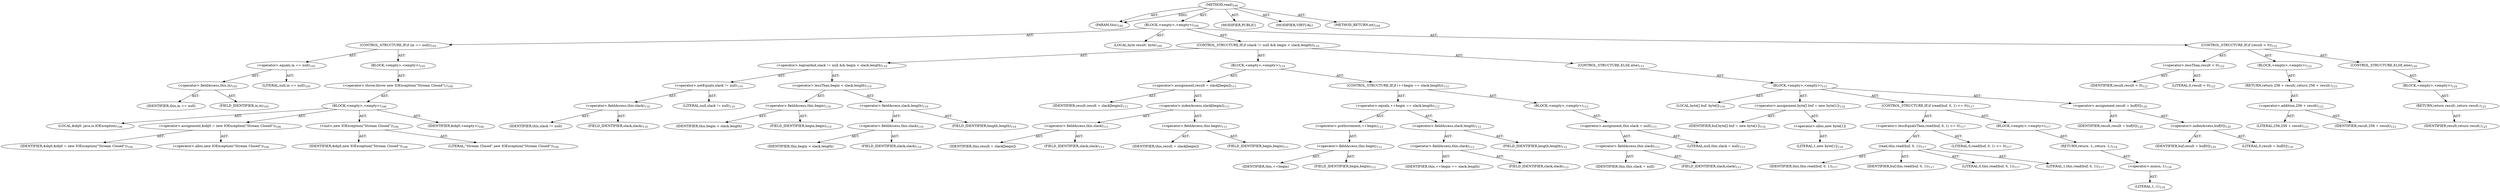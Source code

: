 digraph "read" {  
"111669149698" [label = <(METHOD,read)<SUB>104</SUB>> ]
"115964116992" [label = <(PARAM,this)<SUB>104</SUB>> ]
"25769803778" [label = <(BLOCK,&lt;empty&gt;,&lt;empty&gt;)<SUB>104</SUB>> ]
"47244640256" [label = <(CONTROL_STRUCTURE,IF,if (in == null))<SUB>105</SUB>> ]
"30064771084" [label = <(&lt;operator&gt;.equals,in == null)<SUB>105</SUB>> ]
"30064771085" [label = <(&lt;operator&gt;.fieldAccess,this.in)<SUB>105</SUB>> ]
"68719476745" [label = <(IDENTIFIER,this,in == null)> ]
"55834574853" [label = <(FIELD_IDENTIFIER,in,in)<SUB>105</SUB>> ]
"90194313216" [label = <(LITERAL,null,in == null)<SUB>105</SUB>> ]
"25769803779" [label = <(BLOCK,&lt;empty&gt;,&lt;empty&gt;)<SUB>105</SUB>> ]
"30064771086" [label = <(&lt;operator&gt;.throw,throw new IOException(&quot;Stream Closed&quot;);)<SUB>106</SUB>> ]
"25769803780" [label = <(BLOCK,&lt;empty&gt;,&lt;empty&gt;)<SUB>106</SUB>> ]
"94489280512" [label = <(LOCAL,$obj0: java.io.IOException)<SUB>106</SUB>> ]
"30064771087" [label = <(&lt;operator&gt;.assignment,$obj0 = new IOException(&quot;Stream Closed&quot;))<SUB>106</SUB>> ]
"68719476746" [label = <(IDENTIFIER,$obj0,$obj0 = new IOException(&quot;Stream Closed&quot;))<SUB>106</SUB>> ]
"30064771088" [label = <(&lt;operator&gt;.alloc,new IOException(&quot;Stream Closed&quot;))<SUB>106</SUB>> ]
"30064771089" [label = <(&lt;init&gt;,new IOException(&quot;Stream Closed&quot;))<SUB>106</SUB>> ]
"68719476747" [label = <(IDENTIFIER,$obj0,new IOException(&quot;Stream Closed&quot;))<SUB>106</SUB>> ]
"90194313217" [label = <(LITERAL,&quot;Stream Closed&quot;,new IOException(&quot;Stream Closed&quot;))<SUB>106</SUB>> ]
"68719476748" [label = <(IDENTIFIER,$obj0,&lt;empty&gt;)<SUB>106</SUB>> ]
"94489280513" [label = <(LOCAL,byte result: byte)<SUB>109</SUB>> ]
"47244640257" [label = <(CONTROL_STRUCTURE,IF,if (slack != null &amp;&amp; begin &lt; slack.length))<SUB>110</SUB>> ]
"30064771090" [label = <(&lt;operator&gt;.logicalAnd,slack != null &amp;&amp; begin &lt; slack.length)<SUB>110</SUB>> ]
"30064771091" [label = <(&lt;operator&gt;.notEquals,slack != null)<SUB>110</SUB>> ]
"30064771092" [label = <(&lt;operator&gt;.fieldAccess,this.slack)<SUB>110</SUB>> ]
"68719476749" [label = <(IDENTIFIER,this,slack != null)> ]
"55834574854" [label = <(FIELD_IDENTIFIER,slack,slack)<SUB>110</SUB>> ]
"90194313218" [label = <(LITERAL,null,slack != null)<SUB>110</SUB>> ]
"30064771093" [label = <(&lt;operator&gt;.lessThan,begin &lt; slack.length)<SUB>110</SUB>> ]
"30064771094" [label = <(&lt;operator&gt;.fieldAccess,this.begin)<SUB>110</SUB>> ]
"68719476750" [label = <(IDENTIFIER,this,begin &lt; slack.length)> ]
"55834574855" [label = <(FIELD_IDENTIFIER,begin,begin)<SUB>110</SUB>> ]
"30064771095" [label = <(&lt;operator&gt;.fieldAccess,slack.length)<SUB>110</SUB>> ]
"30064771096" [label = <(&lt;operator&gt;.fieldAccess,this.slack)<SUB>110</SUB>> ]
"68719476751" [label = <(IDENTIFIER,this,begin &lt; slack.length)> ]
"55834574856" [label = <(FIELD_IDENTIFIER,slack,slack)<SUB>110</SUB>> ]
"55834574857" [label = <(FIELD_IDENTIFIER,length,length)<SUB>110</SUB>> ]
"25769803781" [label = <(BLOCK,&lt;empty&gt;,&lt;empty&gt;)<SUB>110</SUB>> ]
"30064771097" [label = <(&lt;operator&gt;.assignment,result = slack[begin])<SUB>111</SUB>> ]
"68719476752" [label = <(IDENTIFIER,result,result = slack[begin])<SUB>111</SUB>> ]
"30064771098" [label = <(&lt;operator&gt;.indexAccess,slack[begin])<SUB>111</SUB>> ]
"30064771099" [label = <(&lt;operator&gt;.fieldAccess,this.slack)<SUB>111</SUB>> ]
"68719476753" [label = <(IDENTIFIER,this,result = slack[begin])> ]
"55834574858" [label = <(FIELD_IDENTIFIER,slack,slack)<SUB>111</SUB>> ]
"30064771100" [label = <(&lt;operator&gt;.fieldAccess,this.begin)<SUB>111</SUB>> ]
"68719476754" [label = <(IDENTIFIER,this,result = slack[begin])> ]
"55834574859" [label = <(FIELD_IDENTIFIER,begin,begin)<SUB>111</SUB>> ]
"47244640258" [label = <(CONTROL_STRUCTURE,IF,if (++begin == slack.length))<SUB>112</SUB>> ]
"30064771101" [label = <(&lt;operator&gt;.equals,++begin == slack.length)<SUB>112</SUB>> ]
"30064771102" [label = <(&lt;operator&gt;.preIncrement,++begin)<SUB>112</SUB>> ]
"30064771103" [label = <(&lt;operator&gt;.fieldAccess,this.begin)<SUB>112</SUB>> ]
"68719476755" [label = <(IDENTIFIER,this,++begin)> ]
"55834574860" [label = <(FIELD_IDENTIFIER,begin,begin)<SUB>112</SUB>> ]
"30064771104" [label = <(&lt;operator&gt;.fieldAccess,slack.length)<SUB>112</SUB>> ]
"30064771105" [label = <(&lt;operator&gt;.fieldAccess,this.slack)<SUB>112</SUB>> ]
"68719476756" [label = <(IDENTIFIER,this,++begin == slack.length)> ]
"55834574861" [label = <(FIELD_IDENTIFIER,slack,slack)<SUB>112</SUB>> ]
"55834574862" [label = <(FIELD_IDENTIFIER,length,length)<SUB>112</SUB>> ]
"25769803782" [label = <(BLOCK,&lt;empty&gt;,&lt;empty&gt;)<SUB>112</SUB>> ]
"30064771106" [label = <(&lt;operator&gt;.assignment,this.slack = null)<SUB>113</SUB>> ]
"30064771107" [label = <(&lt;operator&gt;.fieldAccess,this.slack)<SUB>113</SUB>> ]
"68719476757" [label = <(IDENTIFIER,this,this.slack = null)> ]
"55834574863" [label = <(FIELD_IDENTIFIER,slack,slack)<SUB>113</SUB>> ]
"90194313219" [label = <(LITERAL,null,this.slack = null)<SUB>113</SUB>> ]
"47244640259" [label = <(CONTROL_STRUCTURE,ELSE,else)<SUB>115</SUB>> ]
"25769803783" [label = <(BLOCK,&lt;empty&gt;,&lt;empty&gt;)<SUB>115</SUB>> ]
"94489280514" [label = <(LOCAL,byte[] buf: byte[])<SUB>116</SUB>> ]
"30064771108" [label = <(&lt;operator&gt;.assignment,byte[] buf = new byte[1])<SUB>116</SUB>> ]
"68719476758" [label = <(IDENTIFIER,buf,byte[] buf = new byte[1])<SUB>116</SUB>> ]
"30064771109" [label = <(&lt;operator&gt;.alloc,new byte[1])> ]
"90194313220" [label = <(LITERAL,1,new byte[1])<SUB>116</SUB>> ]
"47244640260" [label = <(CONTROL_STRUCTURE,IF,if (read(buf, 0, 1) &lt;= 0))<SUB>117</SUB>> ]
"30064771110" [label = <(&lt;operator&gt;.lessEqualsThan,read(buf, 0, 1) &lt;= 0)<SUB>117</SUB>> ]
"30064771111" [label = <(read,this.read(buf, 0, 1))<SUB>117</SUB>> ]
"68719476736" [label = <(IDENTIFIER,this,this.read(buf, 0, 1))<SUB>117</SUB>> ]
"68719476759" [label = <(IDENTIFIER,buf,this.read(buf, 0, 1))<SUB>117</SUB>> ]
"90194313221" [label = <(LITERAL,0,this.read(buf, 0, 1))<SUB>117</SUB>> ]
"90194313222" [label = <(LITERAL,1,this.read(buf, 0, 1))<SUB>117</SUB>> ]
"90194313223" [label = <(LITERAL,0,read(buf, 0, 1) &lt;= 0)<SUB>117</SUB>> ]
"25769803784" [label = <(BLOCK,&lt;empty&gt;,&lt;empty&gt;)<SUB>117</SUB>> ]
"146028888064" [label = <(RETURN,return -1;,return -1;)<SUB>118</SUB>> ]
"30064771112" [label = <(&lt;operator&gt;.minus,-1)<SUB>118</SUB>> ]
"90194313224" [label = <(LITERAL,1,-1)<SUB>118</SUB>> ]
"30064771113" [label = <(&lt;operator&gt;.assignment,result = buf[0])<SUB>120</SUB>> ]
"68719476760" [label = <(IDENTIFIER,result,result = buf[0])<SUB>120</SUB>> ]
"30064771114" [label = <(&lt;operator&gt;.indexAccess,buf[0])<SUB>120</SUB>> ]
"68719476761" [label = <(IDENTIFIER,buf,result = buf[0])<SUB>120</SUB>> ]
"90194313225" [label = <(LITERAL,0,result = buf[0])<SUB>120</SUB>> ]
"47244640261" [label = <(CONTROL_STRUCTURE,IF,if (result &lt; 0))<SUB>122</SUB>> ]
"30064771115" [label = <(&lt;operator&gt;.lessThan,result &lt; 0)<SUB>122</SUB>> ]
"68719476762" [label = <(IDENTIFIER,result,result &lt; 0)<SUB>122</SUB>> ]
"90194313226" [label = <(LITERAL,0,result &lt; 0)<SUB>122</SUB>> ]
"25769803785" [label = <(BLOCK,&lt;empty&gt;,&lt;empty&gt;)<SUB>122</SUB>> ]
"146028888065" [label = <(RETURN,return 256 + result;,return 256 + result;)<SUB>123</SUB>> ]
"30064771116" [label = <(&lt;operator&gt;.addition,256 + result)<SUB>123</SUB>> ]
"90194313227" [label = <(LITERAL,256,256 + result)<SUB>123</SUB>> ]
"68719476763" [label = <(IDENTIFIER,result,256 + result)<SUB>123</SUB>> ]
"47244640262" [label = <(CONTROL_STRUCTURE,ELSE,else)<SUB>124</SUB>> ]
"25769803786" [label = <(BLOCK,&lt;empty&gt;,&lt;empty&gt;)<SUB>124</SUB>> ]
"146028888066" [label = <(RETURN,return result;,return result;)<SUB>125</SUB>> ]
"68719476764" [label = <(IDENTIFIER,result,return result;)<SUB>125</SUB>> ]
"133143986184" [label = <(MODIFIER,PUBLIC)> ]
"133143986185" [label = <(MODIFIER,VIRTUAL)> ]
"128849018882" [label = <(METHOD_RETURN,int)<SUB>104</SUB>> ]
  "111669149698" -> "115964116992"  [ label = "AST: "] 
  "111669149698" -> "25769803778"  [ label = "AST: "] 
  "111669149698" -> "133143986184"  [ label = "AST: "] 
  "111669149698" -> "133143986185"  [ label = "AST: "] 
  "111669149698" -> "128849018882"  [ label = "AST: "] 
  "25769803778" -> "47244640256"  [ label = "AST: "] 
  "25769803778" -> "94489280513"  [ label = "AST: "] 
  "25769803778" -> "47244640257"  [ label = "AST: "] 
  "25769803778" -> "47244640261"  [ label = "AST: "] 
  "47244640256" -> "30064771084"  [ label = "AST: "] 
  "47244640256" -> "25769803779"  [ label = "AST: "] 
  "30064771084" -> "30064771085"  [ label = "AST: "] 
  "30064771084" -> "90194313216"  [ label = "AST: "] 
  "30064771085" -> "68719476745"  [ label = "AST: "] 
  "30064771085" -> "55834574853"  [ label = "AST: "] 
  "25769803779" -> "30064771086"  [ label = "AST: "] 
  "30064771086" -> "25769803780"  [ label = "AST: "] 
  "25769803780" -> "94489280512"  [ label = "AST: "] 
  "25769803780" -> "30064771087"  [ label = "AST: "] 
  "25769803780" -> "30064771089"  [ label = "AST: "] 
  "25769803780" -> "68719476748"  [ label = "AST: "] 
  "30064771087" -> "68719476746"  [ label = "AST: "] 
  "30064771087" -> "30064771088"  [ label = "AST: "] 
  "30064771089" -> "68719476747"  [ label = "AST: "] 
  "30064771089" -> "90194313217"  [ label = "AST: "] 
  "47244640257" -> "30064771090"  [ label = "AST: "] 
  "47244640257" -> "25769803781"  [ label = "AST: "] 
  "47244640257" -> "47244640259"  [ label = "AST: "] 
  "30064771090" -> "30064771091"  [ label = "AST: "] 
  "30064771090" -> "30064771093"  [ label = "AST: "] 
  "30064771091" -> "30064771092"  [ label = "AST: "] 
  "30064771091" -> "90194313218"  [ label = "AST: "] 
  "30064771092" -> "68719476749"  [ label = "AST: "] 
  "30064771092" -> "55834574854"  [ label = "AST: "] 
  "30064771093" -> "30064771094"  [ label = "AST: "] 
  "30064771093" -> "30064771095"  [ label = "AST: "] 
  "30064771094" -> "68719476750"  [ label = "AST: "] 
  "30064771094" -> "55834574855"  [ label = "AST: "] 
  "30064771095" -> "30064771096"  [ label = "AST: "] 
  "30064771095" -> "55834574857"  [ label = "AST: "] 
  "30064771096" -> "68719476751"  [ label = "AST: "] 
  "30064771096" -> "55834574856"  [ label = "AST: "] 
  "25769803781" -> "30064771097"  [ label = "AST: "] 
  "25769803781" -> "47244640258"  [ label = "AST: "] 
  "30064771097" -> "68719476752"  [ label = "AST: "] 
  "30064771097" -> "30064771098"  [ label = "AST: "] 
  "30064771098" -> "30064771099"  [ label = "AST: "] 
  "30064771098" -> "30064771100"  [ label = "AST: "] 
  "30064771099" -> "68719476753"  [ label = "AST: "] 
  "30064771099" -> "55834574858"  [ label = "AST: "] 
  "30064771100" -> "68719476754"  [ label = "AST: "] 
  "30064771100" -> "55834574859"  [ label = "AST: "] 
  "47244640258" -> "30064771101"  [ label = "AST: "] 
  "47244640258" -> "25769803782"  [ label = "AST: "] 
  "30064771101" -> "30064771102"  [ label = "AST: "] 
  "30064771101" -> "30064771104"  [ label = "AST: "] 
  "30064771102" -> "30064771103"  [ label = "AST: "] 
  "30064771103" -> "68719476755"  [ label = "AST: "] 
  "30064771103" -> "55834574860"  [ label = "AST: "] 
  "30064771104" -> "30064771105"  [ label = "AST: "] 
  "30064771104" -> "55834574862"  [ label = "AST: "] 
  "30064771105" -> "68719476756"  [ label = "AST: "] 
  "30064771105" -> "55834574861"  [ label = "AST: "] 
  "25769803782" -> "30064771106"  [ label = "AST: "] 
  "30064771106" -> "30064771107"  [ label = "AST: "] 
  "30064771106" -> "90194313219"  [ label = "AST: "] 
  "30064771107" -> "68719476757"  [ label = "AST: "] 
  "30064771107" -> "55834574863"  [ label = "AST: "] 
  "47244640259" -> "25769803783"  [ label = "AST: "] 
  "25769803783" -> "94489280514"  [ label = "AST: "] 
  "25769803783" -> "30064771108"  [ label = "AST: "] 
  "25769803783" -> "47244640260"  [ label = "AST: "] 
  "25769803783" -> "30064771113"  [ label = "AST: "] 
  "30064771108" -> "68719476758"  [ label = "AST: "] 
  "30064771108" -> "30064771109"  [ label = "AST: "] 
  "30064771109" -> "90194313220"  [ label = "AST: "] 
  "47244640260" -> "30064771110"  [ label = "AST: "] 
  "47244640260" -> "25769803784"  [ label = "AST: "] 
  "30064771110" -> "30064771111"  [ label = "AST: "] 
  "30064771110" -> "90194313223"  [ label = "AST: "] 
  "30064771111" -> "68719476736"  [ label = "AST: "] 
  "30064771111" -> "68719476759"  [ label = "AST: "] 
  "30064771111" -> "90194313221"  [ label = "AST: "] 
  "30064771111" -> "90194313222"  [ label = "AST: "] 
  "25769803784" -> "146028888064"  [ label = "AST: "] 
  "146028888064" -> "30064771112"  [ label = "AST: "] 
  "30064771112" -> "90194313224"  [ label = "AST: "] 
  "30064771113" -> "68719476760"  [ label = "AST: "] 
  "30064771113" -> "30064771114"  [ label = "AST: "] 
  "30064771114" -> "68719476761"  [ label = "AST: "] 
  "30064771114" -> "90194313225"  [ label = "AST: "] 
  "47244640261" -> "30064771115"  [ label = "AST: "] 
  "47244640261" -> "25769803785"  [ label = "AST: "] 
  "47244640261" -> "47244640262"  [ label = "AST: "] 
  "30064771115" -> "68719476762"  [ label = "AST: "] 
  "30064771115" -> "90194313226"  [ label = "AST: "] 
  "25769803785" -> "146028888065"  [ label = "AST: "] 
  "146028888065" -> "30064771116"  [ label = "AST: "] 
  "30064771116" -> "90194313227"  [ label = "AST: "] 
  "30064771116" -> "68719476763"  [ label = "AST: "] 
  "47244640262" -> "25769803786"  [ label = "AST: "] 
  "25769803786" -> "146028888066"  [ label = "AST: "] 
  "146028888066" -> "68719476764"  [ label = "AST: "] 
  "111669149698" -> "115964116992"  [ label = "DDG: "] 
}
